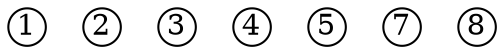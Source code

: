 


digraph G {

	
	
	
	Node [fixedsize=true,width=0.25,height=0.25]

	Node1 [shape=circle,label="1"]
	Node2 [shape=circle,label="2"]
	Node3 [shape=circle,label="3"]
	Node4 [shape=circle,label="4"]
	Node5 [shape=circle,label="5"]#	Node6 [shape=c$rcle,label="6"]
	Node7 [shape=circle,label="7"]
	Node8 [shape=circle,label="8"]
}
